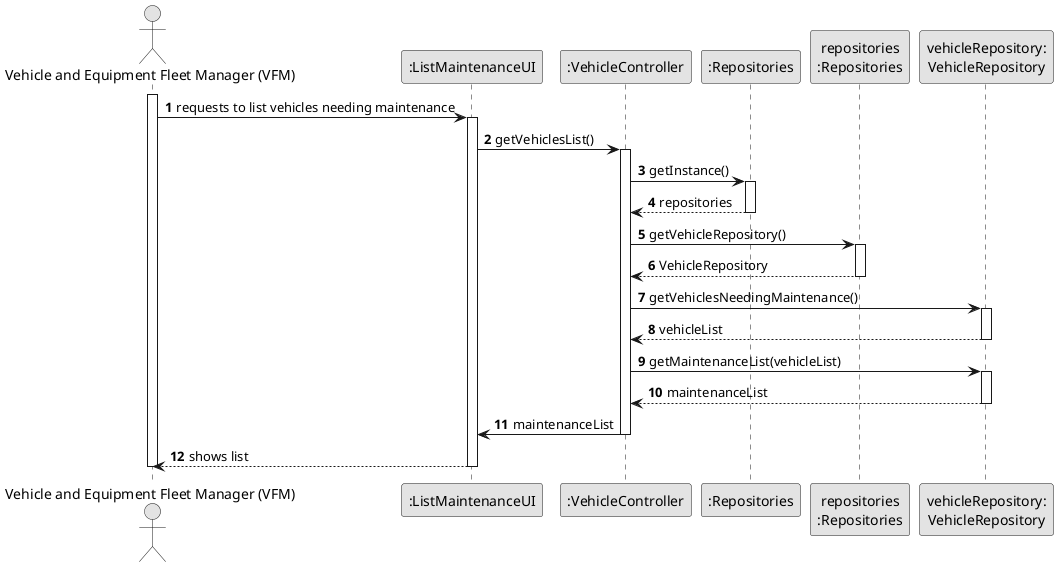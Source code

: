@startuml
skinparam monochrome true
skinparam packageStyle rectangle
skinparam shadowing false

autonumber

'hide footbox
actor "Vehicle and Equipment Fleet Manager (VFM)" as VFM
participant ":ListMaintenanceUI" as UI
participant ":VehicleController" as CTRL
participant ":Repositories" as RepositorySingleton
participant "repositories\n:Repositories" as PLAT
participant "vehicleRepository:\nVehicleRepository" as VehicleRepository


activate VFM

    VFM -> UI :requests to list vehicles needing maintenance
    activate UI



        UI -> CTRL : getVehiclesList()
        activate CTRL

         CTRL -> RepositorySingleton : getInstance()
        activate RepositorySingleton

            RepositorySingleton --> CTRL: repositories
        deactivate RepositorySingleton

        CTRL -> PLAT : getVehicleRepository()
        activate PLAT

            PLAT --> CTRL: VehicleRepository
        deactivate PLAT


            CTRL -> VehicleRepository : getVehiclesNeedingMaintenance()
            activate VehicleRepository

                VehicleRepository --> CTRL : vehicleList
            deactivate VehicleRepository

            CTRL -> VehicleRepository : getMaintenanceList(vehicleList)

            activate VehicleRepository

                VehicleRepository --> CTRL : maintenanceList
            deactivate VehicleRepository

        CTRL -> UI: maintenanceList
        deactivate CTRL


        UI --> VFM : shows list
    deactivate UI

deactivate VFM

@enduml